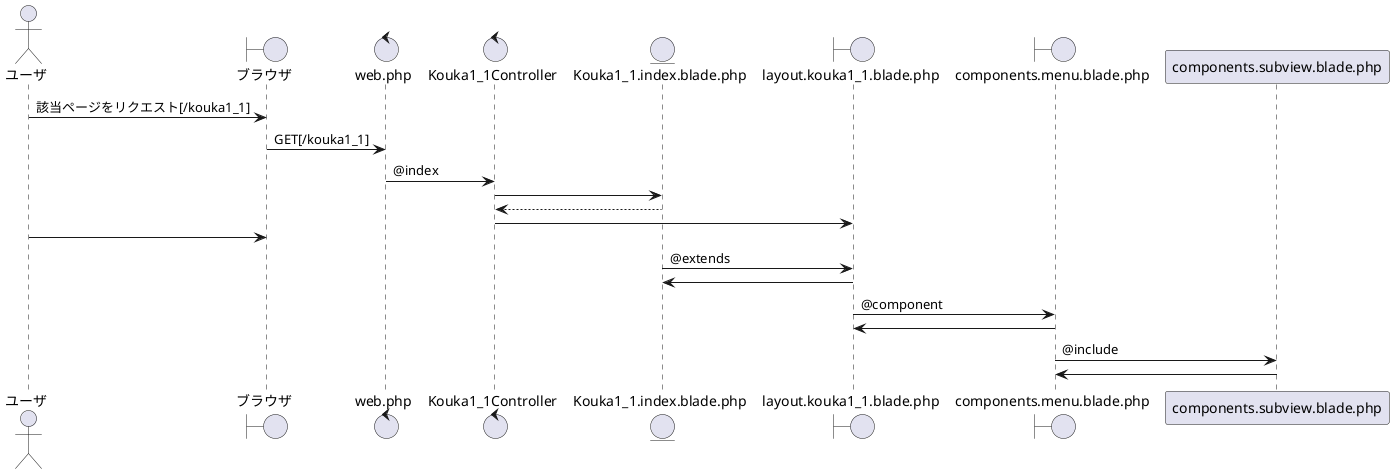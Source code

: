 @startuml jissyu6_1
actor ユーザ
boundary ブラウザ
control web.php
control Kouka1_1Controller
entity Kouka1_1.index.blade.php
boundary layout.kouka1_1.blade.php
boundary components.menu.blade.php


ユーザ -> ブラウザ:該当ページをリクエスト[/kouka1_1]
ブラウザ -> web.php:GET[/kouka1_1]
web.php -> Kouka1_1Controller:@index
Kouka1_1Controller -> Kouka1_1.index.blade.php
Kouka1_1.index.blade.php--> Kouka1_1Controller
Kouka1_1Controller -> layout.kouka1_1.blade.php
ユーザ -> ブラウザ
Kouka1_1.index.blade.php -> layout.kouka1_1.blade.php:@extends
layout.kouka1_1.blade.php -> Kouka1_1.index.blade.php 
layout.kouka1_1.blade.php -> components.menu.blade.php:@component
components.menu.blade.php -> layout.kouka1_1.blade.php
components.menu.blade.php -> components.subview.blade.php:@include
components.subview.blade.php -> components.menu.blade.php
@enduml
